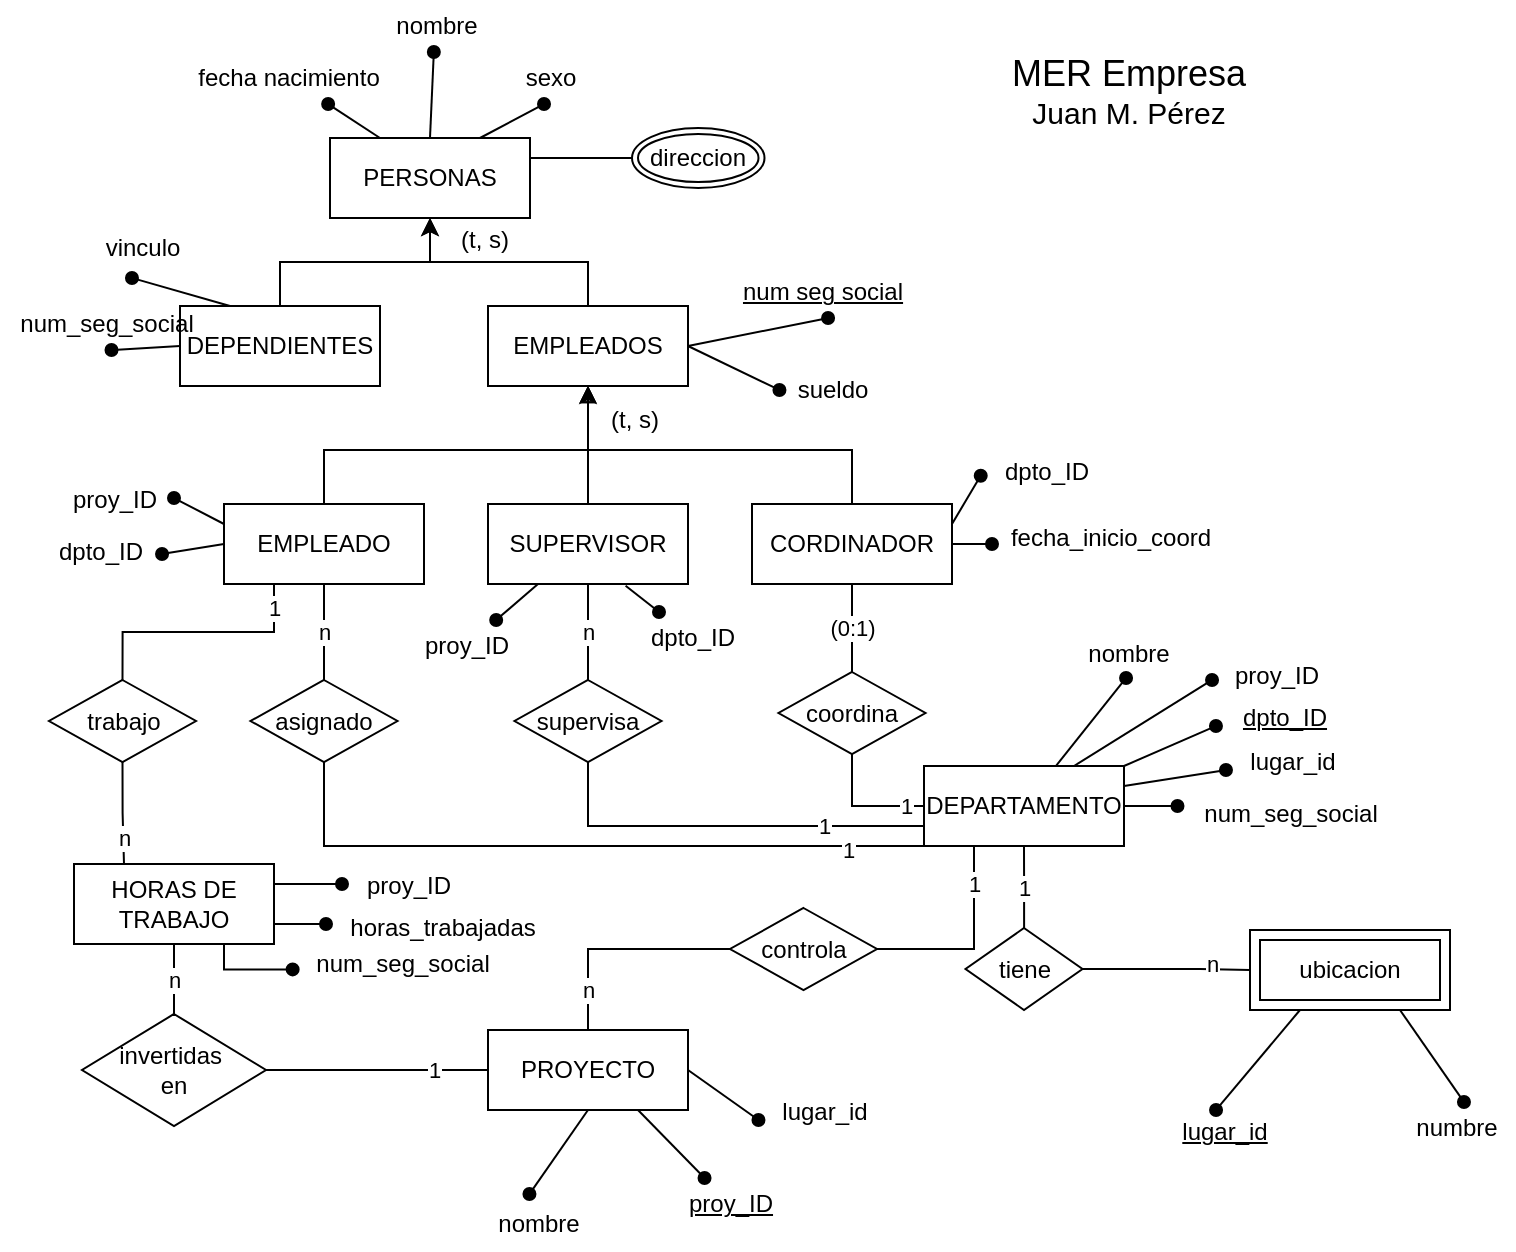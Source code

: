 <mxfile version="21.1.7" type="onedrive">
  <diagram name="Página-1" id="Lx9C0iMcdYgfopz6hupm">
    <mxGraphModel grid="0" page="1" gridSize="10" guides="1" tooltips="1" connect="1" arrows="1" fold="1" pageScale="1" pageWidth="827" pageHeight="1169" math="0" shadow="0">
      <root>
        <mxCell id="0" />
        <mxCell id="1" parent="0" />
        <mxCell id="v2lNbbgw6htRW_UuAFdc-28" style="rounded=0;orthogonalLoop=1;jettySize=auto;html=1;entryX=0.492;entryY=0.962;entryDx=0;entryDy=0;entryPerimeter=0;endArrow=oval;endFill=1;" edge="1" parent="1" source="v2lNbbgw6htRW_UuAFdc-1" target="v2lNbbgw6htRW_UuAFdc-26">
          <mxGeometry relative="1" as="geometry" />
        </mxCell>
        <mxCell id="v2lNbbgw6htRW_UuAFdc-29" style="rounded=0;orthogonalLoop=1;jettySize=auto;html=1;exitX=1;exitY=0;exitDx=0;exitDy=0;entryX=-0.067;entryY=0.654;entryDx=0;entryDy=0;entryPerimeter=0;endArrow=oval;endFill=1;" edge="1" parent="1" source="v2lNbbgw6htRW_UuAFdc-1" target="v2lNbbgw6htRW_UuAFdc-27">
          <mxGeometry relative="1" as="geometry" />
        </mxCell>
        <mxCell id="v2lNbbgw6htRW_UuAFdc-33" style="edgeStyle=orthogonalEdgeStyle;rounded=0;orthogonalLoop=1;jettySize=auto;html=1;exitX=0;exitY=0.75;exitDx=0;exitDy=0;entryX=0.5;entryY=1;entryDx=0;entryDy=0;endArrow=none;endFill=0;" edge="1" parent="1" source="v2lNbbgw6htRW_UuAFdc-1" target="v2lNbbgw6htRW_UuAFdc-25">
          <mxGeometry relative="1" as="geometry" />
        </mxCell>
        <mxCell id="v2lNbbgw6htRW_UuAFdc-54" value="1" style="edgeLabel;html=1;align=center;verticalAlign=middle;resizable=0;points=[];" vertex="1" connectable="0" parent="v2lNbbgw6htRW_UuAFdc-33">
          <mxGeometry x="-0.5" relative="1" as="geometry">
            <mxPoint as="offset" />
          </mxGeometry>
        </mxCell>
        <mxCell id="v2lNbbgw6htRW_UuAFdc-43" value="1" style="edgeStyle=orthogonalEdgeStyle;rounded=0;orthogonalLoop=1;jettySize=auto;html=1;exitX=0.25;exitY=1;exitDx=0;exitDy=0;entryX=1;entryY=0.5;entryDx=0;entryDy=0;endArrow=none;endFill=0;" edge="1" parent="1" source="v2lNbbgw6htRW_UuAFdc-1" target="v2lNbbgw6htRW_UuAFdc-40">
          <mxGeometry x="-0.62" relative="1" as="geometry">
            <mxPoint as="offset" />
          </mxGeometry>
        </mxCell>
        <mxCell id="v2lNbbgw6htRW_UuAFdc-52" style="edgeStyle=orthogonalEdgeStyle;rounded=0;orthogonalLoop=1;jettySize=auto;html=1;exitX=1;exitY=0.5;exitDx=0;exitDy=0;entryX=-0.031;entryY=0.346;entryDx=0;entryDy=0;entryPerimeter=0;endArrow=oval;endFill=1;" edge="1" parent="1" source="v2lNbbgw6htRW_UuAFdc-1" target="v2lNbbgw6htRW_UuAFdc-50">
          <mxGeometry relative="1" as="geometry" />
        </mxCell>
        <mxCell id="v2lNbbgw6htRW_UuAFdc-76" style="rounded=0;orthogonalLoop=1;jettySize=auto;html=1;exitX=1;exitY=0.25;exitDx=0;exitDy=0;entryX=-0.033;entryY=0.654;entryDx=0;entryDy=0;entryPerimeter=0;endArrow=oval;endFill=1;" edge="1" parent="1" source="v2lNbbgw6htRW_UuAFdc-1" target="v2lNbbgw6htRW_UuAFdc-75">
          <mxGeometry relative="1" as="geometry" />
        </mxCell>
        <mxCell id="v2lNbbgw6htRW_UuAFdc-77" style="rounded=0;orthogonalLoop=1;jettySize=auto;html=1;exitX=0.75;exitY=0;exitDx=0;exitDy=0;entryX=-0.033;entryY=0.577;entryDx=0;entryDy=0;entryPerimeter=0;endArrow=oval;endFill=1;" edge="1" parent="1" source="v2lNbbgw6htRW_UuAFdc-1" target="v2lNbbgw6htRW_UuAFdc-78">
          <mxGeometry relative="1" as="geometry">
            <mxPoint x="591" y="370" as="targetPoint" />
          </mxGeometry>
        </mxCell>
        <mxCell id="v2lNbbgw6htRW_UuAFdc-1" value="DEPARTAMENTO" style="whiteSpace=wrap;html=1;align=center;" vertex="1" parent="1">
          <mxGeometry x="470" y="443" width="100" height="40" as="geometry" />
        </mxCell>
        <mxCell id="v2lNbbgw6htRW_UuAFdc-12" style="rounded=0;orthogonalLoop=1;jettySize=auto;html=1;exitX=0.25;exitY=0;exitDx=0;exitDy=0;endArrow=oval;endFill=1;" edge="1" parent="1" source="v2lNbbgw6htRW_UuAFdc-59" target="v2lNbbgw6htRW_UuAFdc-14">
          <mxGeometry relative="1" as="geometry">
            <mxPoint x="234" y="246" as="targetPoint" />
          </mxGeometry>
        </mxCell>
        <mxCell id="v2lNbbgw6htRW_UuAFdc-13" style="rounded=0;orthogonalLoop=1;jettySize=auto;html=1;exitX=0.75;exitY=0;exitDx=0;exitDy=0;endArrow=oval;endFill=1;entryX=0.442;entryY=1;entryDx=0;entryDy=0;entryPerimeter=0;" edge="1" parent="1" source="v2lNbbgw6htRW_UuAFdc-59" target="v2lNbbgw6htRW_UuAFdc-15">
          <mxGeometry relative="1" as="geometry">
            <mxPoint x="304" y="229" as="targetPoint" />
          </mxGeometry>
        </mxCell>
        <mxCell id="v2lNbbgw6htRW_UuAFdc-16" style="rounded=0;orthogonalLoop=1;jettySize=auto;html=1;exitX=0.5;exitY=0;exitDx=0;exitDy=0;endArrow=oval;endFill=1;" edge="1" parent="1" source="v2lNbbgw6htRW_UuAFdc-59" target="v2lNbbgw6htRW_UuAFdc-17">
          <mxGeometry relative="1" as="geometry">
            <mxPoint x="255" y="198" as="targetPoint" />
          </mxGeometry>
        </mxCell>
        <mxCell id="v2lNbbgw6htRW_UuAFdc-18" style="rounded=0;orthogonalLoop=1;jettySize=auto;html=1;exitX=1;exitY=0.5;exitDx=0;exitDy=0;endArrow=oval;endFill=1;entryX=0.531;entryY=1;entryDx=0;entryDy=0;entryPerimeter=0;" edge="1" parent="1" source="v2lNbbgw6htRW_UuAFdc-3" target="v2lNbbgw6htRW_UuAFdc-19">
          <mxGeometry relative="1" as="geometry">
            <mxPoint x="302" y="113" as="targetPoint" />
          </mxGeometry>
        </mxCell>
        <mxCell id="v2lNbbgw6htRW_UuAFdc-20" style="rounded=0;orthogonalLoop=1;jettySize=auto;html=1;exitX=1;exitY=0.25;exitDx=0;exitDy=0;endArrow=none;endFill=0;entryX=0;entryY=0.5;entryDx=0;entryDy=0;" edge="1" parent="1" source="v2lNbbgw6htRW_UuAFdc-59" target="3enhpQpEc42d_-qlgLJK-4">
          <mxGeometry relative="1" as="geometry">
            <mxPoint x="332.974" y="140.012" as="targetPoint" />
          </mxGeometry>
        </mxCell>
        <mxCell id="v2lNbbgw6htRW_UuAFdc-22" style="rounded=0;orthogonalLoop=1;jettySize=auto;html=1;exitX=1;exitY=0.5;exitDx=0;exitDy=0;endArrow=oval;endFill=1;entryX=0.009;entryY=0.5;entryDx=0;entryDy=0;entryPerimeter=0;" edge="1" parent="1" source="v2lNbbgw6htRW_UuAFdc-3" target="v2lNbbgw6htRW_UuAFdc-23">
          <mxGeometry relative="1" as="geometry">
            <mxPoint x="391" y="259" as="targetPoint" />
          </mxGeometry>
        </mxCell>
        <mxCell id="v2lNbbgw6htRW_UuAFdc-64" style="edgeStyle=orthogonalEdgeStyle;rounded=0;orthogonalLoop=1;jettySize=auto;html=1;entryX=0.5;entryY=1;entryDx=0;entryDy=0;" edge="1" parent="1" source="v2lNbbgw6htRW_UuAFdc-3" target="v2lNbbgw6htRW_UuAFdc-59">
          <mxGeometry relative="1" as="geometry" />
        </mxCell>
        <mxCell id="v2lNbbgw6htRW_UuAFdc-3" value="EMPLEADOS" style="whiteSpace=wrap;html=1;align=center;" vertex="1" parent="1">
          <mxGeometry x="252" y="213" width="100" height="40" as="geometry" />
        </mxCell>
        <mxCell id="v2lNbbgw6htRW_UuAFdc-9" style="edgeStyle=orthogonalEdgeStyle;rounded=0;orthogonalLoop=1;jettySize=auto;html=1;entryX=0.5;entryY=1;entryDx=0;entryDy=0;" edge="1" parent="1" source="v2lNbbgw6htRW_UuAFdc-4" target="v2lNbbgw6htRW_UuAFdc-3">
          <mxGeometry relative="1" as="geometry">
            <Array as="points">
              <mxPoint x="170" y="285" />
              <mxPoint x="302" y="285" />
            </Array>
          </mxGeometry>
        </mxCell>
        <mxCell id="v2lNbbgw6htRW_UuAFdc-55" style="rounded=0;orthogonalLoop=1;jettySize=auto;html=1;exitX=0;exitY=0.25;exitDx=0;exitDy=0;entryX=1;entryY=0.462;entryDx=0;entryDy=0;entryPerimeter=0;endArrow=oval;endFill=1;" edge="1" parent="1" source="v2lNbbgw6htRW_UuAFdc-4" target="v2lNbbgw6htRW_UuAFdc-53">
          <mxGeometry relative="1" as="geometry" />
        </mxCell>
        <mxCell id="v2lNbbgw6htRW_UuAFdc-57" style="rounded=0;orthogonalLoop=1;jettySize=auto;html=1;exitX=0;exitY=0.5;exitDx=0;exitDy=0;entryX=1.017;entryY=0.538;entryDx=0;entryDy=0;entryPerimeter=0;endArrow=oval;endFill=1;" edge="1" parent="1" source="v2lNbbgw6htRW_UuAFdc-4" target="v2lNbbgw6htRW_UuAFdc-56">
          <mxGeometry relative="1" as="geometry" />
        </mxCell>
        <mxCell id="v2lNbbgw6htRW_UuAFdc-79" value="1" style="edgeStyle=orthogonalEdgeStyle;rounded=0;orthogonalLoop=1;jettySize=auto;html=1;exitX=0.25;exitY=1;exitDx=0;exitDy=0;entryX=0.5;entryY=0;entryDx=0;entryDy=0;endArrow=none;endFill=0;" edge="1" parent="1" source="v2lNbbgw6htRW_UuAFdc-4" target="v2lNbbgw6htRW_UuAFdc-90">
          <mxGeometry x="-0.806" relative="1" as="geometry">
            <mxPoint x="87" y="368" as="targetPoint" />
            <mxPoint as="offset" />
          </mxGeometry>
        </mxCell>
        <mxCell id="v2lNbbgw6htRW_UuAFdc-4" value="EMPLEADO" style="whiteSpace=wrap;html=1;align=center;" vertex="1" parent="1">
          <mxGeometry x="120" y="312" width="100" height="40" as="geometry" />
        </mxCell>
        <mxCell id="v2lNbbgw6htRW_UuAFdc-8" style="edgeStyle=orthogonalEdgeStyle;rounded=0;orthogonalLoop=1;jettySize=auto;html=1;entryX=0.5;entryY=1;entryDx=0;entryDy=0;endArrow=block;endFill=0;" edge="1" parent="1" source="v2lNbbgw6htRW_UuAFdc-5" target="v2lNbbgw6htRW_UuAFdc-3">
          <mxGeometry relative="1" as="geometry" />
        </mxCell>
        <mxCell id="v2lNbbgw6htRW_UuAFdc-5" value="SUPERVISOR" style="whiteSpace=wrap;html=1;align=center;" vertex="1" parent="1">
          <mxGeometry x="252" y="312" width="100" height="40" as="geometry" />
        </mxCell>
        <mxCell id="v2lNbbgw6htRW_UuAFdc-7" style="edgeStyle=orthogonalEdgeStyle;rounded=0;orthogonalLoop=1;jettySize=auto;html=1;entryX=0.5;entryY=1;entryDx=0;entryDy=0;endArrow=block;endFill=0;" edge="1" parent="1" source="v2lNbbgw6htRW_UuAFdc-6" target="v2lNbbgw6htRW_UuAFdc-3">
          <mxGeometry relative="1" as="geometry">
            <Array as="points">
              <mxPoint x="434" y="285" />
              <mxPoint x="302" y="285" />
            </Array>
          </mxGeometry>
        </mxCell>
        <mxCell id="v2lNbbgw6htRW_UuAFdc-31" value="(0:1)" style="rounded=0;orthogonalLoop=1;jettySize=auto;html=1;exitX=0.5;exitY=1;exitDx=0;exitDy=0;entryX=0.5;entryY=0;entryDx=0;entryDy=0;endArrow=none;endFill=0;" edge="1" parent="1" source="v2lNbbgw6htRW_UuAFdc-6" target="v2lNbbgw6htRW_UuAFdc-30">
          <mxGeometry relative="1" as="geometry" />
        </mxCell>
        <mxCell id="v2lNbbgw6htRW_UuAFdc-68" style="rounded=0;orthogonalLoop=1;jettySize=auto;html=1;exitX=1;exitY=0.5;exitDx=0;exitDy=0;endArrow=oval;endFill=1;entryX=0;entryY=0.615;entryDx=0;entryDy=0;entryPerimeter=0;" edge="1" parent="1" source="v2lNbbgw6htRW_UuAFdc-6" target="v2lNbbgw6htRW_UuAFdc-69">
          <mxGeometry relative="1" as="geometry">
            <mxPoint x="518" y="332" as="targetPoint" />
          </mxGeometry>
        </mxCell>
        <mxCell id="v2lNbbgw6htRW_UuAFdc-102" style="rounded=0;orthogonalLoop=1;jettySize=auto;html=1;exitX=1;exitY=0.25;exitDx=0;exitDy=0;entryX=-0.044;entryY=0.571;entryDx=0;entryDy=0;entryPerimeter=0;endArrow=oval;endFill=1;" edge="1" parent="1" source="v2lNbbgw6htRW_UuAFdc-6" target="v2lNbbgw6htRW_UuAFdc-101">
          <mxGeometry relative="1" as="geometry" />
        </mxCell>
        <mxCell id="v2lNbbgw6htRW_UuAFdc-6" value="CORDINADOR" style="whiteSpace=wrap;html=1;align=center;" vertex="1" parent="1">
          <mxGeometry x="384" y="312" width="100" height="40" as="geometry" />
        </mxCell>
        <mxCell id="v2lNbbgw6htRW_UuAFdc-72" style="rounded=0;orthogonalLoop=1;jettySize=auto;html=1;exitX=0.25;exitY=1;exitDx=0;exitDy=0;entryX=0.443;entryY=0.077;entryDx=0;entryDy=0;entryPerimeter=0;endArrow=oval;endFill=1;" edge="1" parent="1" source="3enhpQpEc42d_-qlgLJK-8" target="v2lNbbgw6htRW_UuAFdc-71">
          <mxGeometry relative="1" as="geometry" />
        </mxCell>
        <mxCell id="v2lNbbgw6htRW_UuAFdc-73" style="rounded=0;orthogonalLoop=1;jettySize=auto;html=1;exitX=0.75;exitY=1;exitDx=0;exitDy=0;entryX=0.576;entryY=0;entryDx=0;entryDy=0;entryPerimeter=0;endArrow=oval;endFill=1;" edge="1" parent="1" source="3enhpQpEc42d_-qlgLJK-8" target="v2lNbbgw6htRW_UuAFdc-70">
          <mxGeometry relative="1" as="geometry" />
        </mxCell>
        <mxCell id="v2lNbbgw6htRW_UuAFdc-47" style="rounded=0;orthogonalLoop=1;jettySize=auto;html=1;exitX=0.5;exitY=1;exitDx=0;exitDy=0;entryX=0.436;entryY=-0.077;entryDx=0;entryDy=0;entryPerimeter=0;endArrow=oval;endFill=1;" edge="1" parent="1" source="v2lNbbgw6htRW_UuAFdc-11" target="v2lNbbgw6htRW_UuAFdc-46">
          <mxGeometry relative="1" as="geometry" />
        </mxCell>
        <mxCell id="v2lNbbgw6htRW_UuAFdc-48" style="rounded=0;orthogonalLoop=1;jettySize=auto;html=1;exitX=0.75;exitY=1;exitDx=0;exitDy=0;endArrow=oval;endFill=1;" edge="1" parent="1" source="v2lNbbgw6htRW_UuAFdc-11" target="v2lNbbgw6htRW_UuAFdc-45">
          <mxGeometry relative="1" as="geometry" />
        </mxCell>
        <mxCell id="v2lNbbgw6htRW_UuAFdc-87" value="1" style="edgeStyle=orthogonalEdgeStyle;rounded=0;orthogonalLoop=1;jettySize=auto;html=1;exitX=0;exitY=0.5;exitDx=0;exitDy=0;entryX=1;entryY=0.5;entryDx=0;entryDy=0;endArrow=none;endFill=0;" edge="1" parent="1" source="v2lNbbgw6htRW_UuAFdc-11" target="v2lNbbgw6htRW_UuAFdc-86">
          <mxGeometry x="-0.513" relative="1" as="geometry">
            <mxPoint as="offset" />
          </mxGeometry>
        </mxCell>
        <mxCell id="v2lNbbgw6htRW_UuAFdc-11" value="PROYECTO" style="whiteSpace=wrap;html=1;align=center;" vertex="1" parent="1">
          <mxGeometry x="252" y="575" width="100" height="40" as="geometry" />
        </mxCell>
        <mxCell id="v2lNbbgw6htRW_UuAFdc-14" value="fecha nacimiento" style="text;html=1;align=center;verticalAlign=middle;resizable=0;points=[];autosize=1;strokeColor=none;fillColor=none;" vertex="1" parent="1">
          <mxGeometry x="97.75" y="86" width="109" height="26" as="geometry" />
        </mxCell>
        <mxCell id="v2lNbbgw6htRW_UuAFdc-15" value="sexo" style="text;html=1;align=center;verticalAlign=middle;resizable=0;points=[];autosize=1;strokeColor=none;fillColor=none;" vertex="1" parent="1">
          <mxGeometry x="261" y="86" width="43" height="26" as="geometry" />
        </mxCell>
        <mxCell id="v2lNbbgw6htRW_UuAFdc-17" value="nombre" style="text;html=1;align=center;verticalAlign=middle;resizable=0;points=[];autosize=1;strokeColor=none;fillColor=none;" vertex="1" parent="1">
          <mxGeometry x="196" y="60" width="59" height="26" as="geometry" />
        </mxCell>
        <mxCell id="v2lNbbgw6htRW_UuAFdc-19" value="num seg social" style="text;html=1;align=center;verticalAlign=middle;resizable=0;points=[];autosize=1;strokeColor=none;fillColor=none;fontStyle=4" vertex="1" parent="1">
          <mxGeometry x="370" y="193" width="98" height="26" as="geometry" />
        </mxCell>
        <mxCell id="v2lNbbgw6htRW_UuAFdc-23" value="sueldo" style="text;html=1;align=center;verticalAlign=middle;resizable=0;points=[];autosize=1;strokeColor=none;fillColor=none;" vertex="1" parent="1">
          <mxGeometry x="397.25" y="242" width="53" height="26" as="geometry" />
        </mxCell>
        <mxCell id="v2lNbbgw6htRW_UuAFdc-35" value="n" style="edgeStyle=orthogonalEdgeStyle;rounded=0;orthogonalLoop=1;jettySize=auto;html=1;exitX=0.5;exitY=0;exitDx=0;exitDy=0;entryX=0.5;entryY=1;entryDx=0;entryDy=0;endArrow=none;endFill=0;" edge="1" parent="1" source="v2lNbbgw6htRW_UuAFdc-24" target="v2lNbbgw6htRW_UuAFdc-4">
          <mxGeometry relative="1" as="geometry" />
        </mxCell>
        <mxCell id="v2lNbbgw6htRW_UuAFdc-36" value="1" style="edgeStyle=orthogonalEdgeStyle;rounded=0;orthogonalLoop=1;jettySize=auto;html=1;exitX=0.5;exitY=1;exitDx=0;exitDy=0;entryX=0;entryY=1;entryDx=0;entryDy=0;endArrow=none;endFill=0;" edge="1" parent="1" source="v2lNbbgw6htRW_UuAFdc-24" target="v2lNbbgw6htRW_UuAFdc-1">
          <mxGeometry x="0.778" y="-2" relative="1" as="geometry">
            <Array as="points">
              <mxPoint x="170" y="483" />
            </Array>
            <mxPoint as="offset" />
          </mxGeometry>
        </mxCell>
        <mxCell id="v2lNbbgw6htRW_UuAFdc-24" value="asignado" style="shape=rhombus;perimeter=rhombusPerimeter;whiteSpace=wrap;html=1;align=center;" vertex="1" parent="1">
          <mxGeometry x="133.25" y="400" width="73.5" height="41" as="geometry" />
        </mxCell>
        <mxCell id="v2lNbbgw6htRW_UuAFdc-34" value="n" style="edgeStyle=orthogonalEdgeStyle;rounded=0;orthogonalLoop=1;jettySize=auto;html=1;exitX=0.5;exitY=0;exitDx=0;exitDy=0;entryX=0.5;entryY=1;entryDx=0;entryDy=0;endArrow=none;endFill=0;" edge="1" parent="1" source="v2lNbbgw6htRW_UuAFdc-25" target="v2lNbbgw6htRW_UuAFdc-5">
          <mxGeometry relative="1" as="geometry" />
        </mxCell>
        <mxCell id="v2lNbbgw6htRW_UuAFdc-25" value="supervisa" style="shape=rhombus;perimeter=rhombusPerimeter;whiteSpace=wrap;html=1;align=center;" vertex="1" parent="1">
          <mxGeometry x="265.25" y="400" width="73.5" height="41" as="geometry" />
        </mxCell>
        <mxCell id="v2lNbbgw6htRW_UuAFdc-26" value="nombre" style="text;html=1;align=center;verticalAlign=middle;resizable=0;points=[];autosize=1;strokeColor=none;fillColor=none;" vertex="1" parent="1">
          <mxGeometry x="542" y="374" width="59" height="26" as="geometry" />
        </mxCell>
        <mxCell id="v2lNbbgw6htRW_UuAFdc-27" value="dpto_ID" style="text;html=1;align=center;verticalAlign=middle;resizable=0;points=[];autosize=1;strokeColor=none;fillColor=none;fontStyle=4" vertex="1" parent="1">
          <mxGeometry x="620" y="406" width="60" height="26" as="geometry" />
        </mxCell>
        <mxCell id="v2lNbbgw6htRW_UuAFdc-32" value="1" style="edgeStyle=orthogonalEdgeStyle;rounded=0;orthogonalLoop=1;jettySize=auto;html=1;exitX=0.5;exitY=1;exitDx=0;exitDy=0;entryX=0;entryY=0.5;entryDx=0;entryDy=0;endArrow=none;endFill=0;" edge="1" parent="1" source="v2lNbbgw6htRW_UuAFdc-30" target="v2lNbbgw6htRW_UuAFdc-1">
          <mxGeometry x="0.71" relative="1" as="geometry">
            <mxPoint as="offset" />
          </mxGeometry>
        </mxCell>
        <mxCell id="v2lNbbgw6htRW_UuAFdc-30" value="coordina" style="shape=rhombus;perimeter=rhombusPerimeter;whiteSpace=wrap;html=1;align=center;" vertex="1" parent="1">
          <mxGeometry x="397.25" y="396" width="73.5" height="41" as="geometry" />
        </mxCell>
        <mxCell id="v2lNbbgw6htRW_UuAFdc-38" value="1" style="edgeStyle=orthogonalEdgeStyle;rounded=0;orthogonalLoop=1;jettySize=auto;html=1;entryX=0.5;entryY=1;entryDx=0;entryDy=0;endArrow=none;endFill=0;" edge="1" parent="1" source="v2lNbbgw6htRW_UuAFdc-37" target="v2lNbbgw6htRW_UuAFdc-1">
          <mxGeometry relative="1" as="geometry" />
        </mxCell>
        <mxCell id="v2lNbbgw6htRW_UuAFdc-39" value="n" style="edgeStyle=orthogonalEdgeStyle;rounded=0;orthogonalLoop=1;jettySize=auto;html=1;exitX=1;exitY=0.5;exitDx=0;exitDy=0;entryX=0;entryY=0.5;entryDx=0;entryDy=0;endArrow=none;endFill=0;" edge="1" parent="1" source="v2lNbbgw6htRW_UuAFdc-37" target="3enhpQpEc42d_-qlgLJK-8">
          <mxGeometry x="0.539" y="4" relative="1" as="geometry">
            <Array as="points">
              <mxPoint x="608" y="544" />
            </Array>
            <mxPoint y="1" as="offset" />
          </mxGeometry>
        </mxCell>
        <mxCell id="v2lNbbgw6htRW_UuAFdc-37" value="tiene" style="shape=rhombus;perimeter=rhombusPerimeter;whiteSpace=wrap;html=1;align=center;" vertex="1" parent="1">
          <mxGeometry x="490.75" y="524" width="58.5" height="41" as="geometry" />
        </mxCell>
        <mxCell id="v2lNbbgw6htRW_UuAFdc-44" value="n" style="edgeStyle=orthogonalEdgeStyle;rounded=0;orthogonalLoop=1;jettySize=auto;html=1;exitX=0;exitY=0.5;exitDx=0;exitDy=0;entryX=0.5;entryY=0;entryDx=0;entryDy=0;endArrow=none;endFill=0;" edge="1" parent="1" source="v2lNbbgw6htRW_UuAFdc-40" target="v2lNbbgw6htRW_UuAFdc-11">
          <mxGeometry x="0.641" relative="1" as="geometry">
            <mxPoint as="offset" />
          </mxGeometry>
        </mxCell>
        <mxCell id="v2lNbbgw6htRW_UuAFdc-40" value="controla" style="shape=rhombus;perimeter=rhombusPerimeter;whiteSpace=wrap;html=1;align=center;" vertex="1" parent="1">
          <mxGeometry x="373" y="514" width="73.5" height="41" as="geometry" />
        </mxCell>
        <mxCell id="v2lNbbgw6htRW_UuAFdc-45" value="proy_ID" style="text;html=1;align=center;verticalAlign=middle;resizable=0;points=[];autosize=1;strokeColor=none;fillColor=none;fontStyle=4" vertex="1" parent="1">
          <mxGeometry x="343" y="649" width="60" height="26" as="geometry" />
        </mxCell>
        <mxCell id="v2lNbbgw6htRW_UuAFdc-46" value="nombre" style="text;html=1;align=center;verticalAlign=middle;resizable=0;points=[];autosize=1;strokeColor=none;fillColor=none;" vertex="1" parent="1">
          <mxGeometry x="247" y="659" width="59" height="26" as="geometry" />
        </mxCell>
        <mxCell id="v2lNbbgw6htRW_UuAFdc-50" value="num_seg_social" style="text;html=1;align=center;verticalAlign=middle;resizable=0;points=[];autosize=1;strokeColor=none;fillColor=none;" vertex="1" parent="1">
          <mxGeometry x="600" y="454" width="105" height="26" as="geometry" />
        </mxCell>
        <mxCell id="v2lNbbgw6htRW_UuAFdc-53" value="proy_ID" style="text;html=1;align=center;verticalAlign=middle;resizable=0;points=[];autosize=1;strokeColor=none;fillColor=none;" vertex="1" parent="1">
          <mxGeometry x="35" y="297" width="60" height="26" as="geometry" />
        </mxCell>
        <mxCell id="v2lNbbgw6htRW_UuAFdc-56" value="dpto_ID" style="text;html=1;align=center;verticalAlign=middle;resizable=0;points=[];autosize=1;strokeColor=none;fillColor=none;" vertex="1" parent="1">
          <mxGeometry x="28" y="323" width="60" height="26" as="geometry" />
        </mxCell>
        <mxCell id="v2lNbbgw6htRW_UuAFdc-63" style="edgeStyle=orthogonalEdgeStyle;rounded=0;orthogonalLoop=1;jettySize=auto;html=1;exitX=0.5;exitY=0;exitDx=0;exitDy=0;entryX=0.5;entryY=1;entryDx=0;entryDy=0;" edge="1" parent="1" source="v2lNbbgw6htRW_UuAFdc-58" target="v2lNbbgw6htRW_UuAFdc-59">
          <mxGeometry relative="1" as="geometry" />
        </mxCell>
        <mxCell id="v2lNbbgw6htRW_UuAFdc-58" value="DEPENDIENTES" style="whiteSpace=wrap;html=1;align=center;" vertex="1" parent="1">
          <mxGeometry x="98" y="213" width="100" height="40" as="geometry" />
        </mxCell>
        <mxCell id="v2lNbbgw6htRW_UuAFdc-59" value="PERSONAS" style="whiteSpace=wrap;html=1;align=center;" vertex="1" parent="1">
          <mxGeometry x="173" y="129" width="100" height="40" as="geometry" />
        </mxCell>
        <mxCell id="v2lNbbgw6htRW_UuAFdc-61" value="vinculo" style="text;html=1;align=center;verticalAlign=middle;resizable=0;points=[];autosize=1;strokeColor=none;fillColor=none;" vertex="1" parent="1">
          <mxGeometry x="51" y="171" width="55" height="26" as="geometry" />
        </mxCell>
        <mxCell id="v2lNbbgw6htRW_UuAFdc-66" style="rounded=0;orthogonalLoop=1;jettySize=auto;html=1;endArrow=oval;endFill=1;entryX=0.418;entryY=1.077;entryDx=0;entryDy=0;entryPerimeter=0;exitX=0.25;exitY=0;exitDx=0;exitDy=0;" edge="1" parent="1" source="v2lNbbgw6htRW_UuAFdc-58" target="v2lNbbgw6htRW_UuAFdc-61">
          <mxGeometry relative="1" as="geometry">
            <mxPoint x="79" y="198" as="targetPoint" />
            <mxPoint x="123" y="198" as="sourcePoint" />
          </mxGeometry>
        </mxCell>
        <mxCell id="v2lNbbgw6htRW_UuAFdc-69" value="fecha_inicio_coord" style="text;html=1;align=center;verticalAlign=middle;resizable=0;points=[];autosize=1;strokeColor=none;fillColor=none;" vertex="1" parent="1">
          <mxGeometry x="504" y="316" width="118" height="26" as="geometry" />
        </mxCell>
        <mxCell id="v2lNbbgw6htRW_UuAFdc-70" value="numbre" style="text;html=1;align=center;verticalAlign=middle;resizable=0;points=[];autosize=1;strokeColor=none;fillColor=none;" vertex="1" parent="1">
          <mxGeometry x="706" y="611" width="59" height="26" as="geometry" />
        </mxCell>
        <mxCell id="v2lNbbgw6htRW_UuAFdc-71" value="lugar_id" style="text;html=1;align=center;verticalAlign=middle;resizable=0;points=[];autosize=1;strokeColor=none;fillColor=none;fontStyle=4" vertex="1" parent="1">
          <mxGeometry x="589" y="613" width="61" height="26" as="geometry" />
        </mxCell>
        <mxCell id="v2lNbbgw6htRW_UuAFdc-75" value="lugar_id" style="text;html=1;align=center;verticalAlign=middle;resizable=0;points=[];autosize=1;strokeColor=none;fillColor=none;" vertex="1" parent="1">
          <mxGeometry x="623" y="428" width="61" height="26" as="geometry" />
        </mxCell>
        <mxCell id="v2lNbbgw6htRW_UuAFdc-78" value="proy_ID" style="text;html=1;align=center;verticalAlign=middle;resizable=0;points=[];autosize=1;strokeColor=none;fillColor=none;fontStyle=0" vertex="1" parent="1">
          <mxGeometry x="616" y="385" width="60" height="26" as="geometry" />
        </mxCell>
        <mxCell id="v2lNbbgw6htRW_UuAFdc-93" style="edgeStyle=orthogonalEdgeStyle;rounded=0;orthogonalLoop=1;jettySize=auto;html=1;exitX=1;exitY=0.25;exitDx=0;exitDy=0;entryX=-0.05;entryY=0.462;entryDx=0;entryDy=0;entryPerimeter=0;endArrow=oval;endFill=1;" edge="1" parent="1" source="v2lNbbgw6htRW_UuAFdc-81" target="v2lNbbgw6htRW_UuAFdc-83">
          <mxGeometry relative="1" as="geometry" />
        </mxCell>
        <mxCell id="v2lNbbgw6htRW_UuAFdc-95" style="edgeStyle=orthogonalEdgeStyle;rounded=0;orthogonalLoop=1;jettySize=auto;html=1;exitX=0.75;exitY=1;exitDx=0;exitDy=0;entryX=-0.016;entryY=0.604;entryDx=0;entryDy=0;entryPerimeter=0;endArrow=oval;endFill=1;" edge="1" parent="1" source="v2lNbbgw6htRW_UuAFdc-81" target="v2lNbbgw6htRW_UuAFdc-85">
          <mxGeometry relative="1" as="geometry">
            <Array as="points">
              <mxPoint x="120" y="545" />
            </Array>
          </mxGeometry>
        </mxCell>
        <mxCell id="3enhpQpEc42d_-qlgLJK-2" style="edgeStyle=orthogonalEdgeStyle;rounded=0;orthogonalLoop=1;jettySize=auto;html=1;exitX=1;exitY=0.75;exitDx=0;exitDy=0;entryX=-0.018;entryY=0.385;entryDx=0;entryDy=0;entryPerimeter=0;endArrow=oval;endFill=1;" edge="1" parent="1" source="v2lNbbgw6htRW_UuAFdc-81" target="3enhpQpEc42d_-qlgLJK-1">
          <mxGeometry relative="1" as="geometry" />
        </mxCell>
        <mxCell id="v2lNbbgw6htRW_UuAFdc-81" value="HORAS DE TRABAJO" style="whiteSpace=wrap;html=1;align=center;" vertex="1" parent="1">
          <mxGeometry x="45" y="492" width="100" height="40" as="geometry" />
        </mxCell>
        <mxCell id="v2lNbbgw6htRW_UuAFdc-83" value="proy_ID" style="text;html=1;align=center;verticalAlign=middle;resizable=0;points=[];autosize=1;strokeColor=none;fillColor=none;" vertex="1" parent="1">
          <mxGeometry x="182" y="490" width="60" height="26" as="geometry" />
        </mxCell>
        <mxCell id="v2lNbbgw6htRW_UuAFdc-85" value="num_seg_social" style="text;html=1;align=center;verticalAlign=middle;resizable=0;points=[];autosize=1;strokeColor=none;fillColor=none;fontStyle=0" vertex="1" parent="1">
          <mxGeometry x="156" y="529" width="105" height="26" as="geometry" />
        </mxCell>
        <mxCell id="v2lNbbgw6htRW_UuAFdc-88" value="n" style="edgeStyle=orthogonalEdgeStyle;rounded=0;orthogonalLoop=1;jettySize=auto;html=1;exitX=0.5;exitY=0;exitDx=0;exitDy=0;entryX=0.5;entryY=1;entryDx=0;entryDy=0;endArrow=none;endFill=0;" edge="1" parent="1" source="v2lNbbgw6htRW_UuAFdc-86" target="v2lNbbgw6htRW_UuAFdc-81">
          <mxGeometry relative="1" as="geometry" />
        </mxCell>
        <mxCell id="v2lNbbgw6htRW_UuAFdc-86" value="invertidas&amp;nbsp;&lt;br&gt;en" style="shape=rhombus;perimeter=rhombusPerimeter;whiteSpace=wrap;html=1;align=center;" vertex="1" parent="1">
          <mxGeometry x="49" y="567" width="92" height="56" as="geometry" />
        </mxCell>
        <mxCell id="v2lNbbgw6htRW_UuAFdc-91" value="n" style="edgeStyle=orthogonalEdgeStyle;rounded=0;orthogonalLoop=1;jettySize=auto;html=1;exitX=0.5;exitY=1;exitDx=0;exitDy=0;entryX=0.25;entryY=0;entryDx=0;entryDy=0;endArrow=none;endFill=0;" edge="1" parent="1" source="v2lNbbgw6htRW_UuAFdc-90" target="v2lNbbgw6htRW_UuAFdc-81">
          <mxGeometry x="0.498" relative="1" as="geometry">
            <mxPoint as="offset" />
          </mxGeometry>
        </mxCell>
        <mxCell id="v2lNbbgw6htRW_UuAFdc-90" value="trabajo" style="shape=rhombus;perimeter=rhombusPerimeter;whiteSpace=wrap;html=1;align=center;" vertex="1" parent="1">
          <mxGeometry x="32.5" y="400" width="73.5" height="41" as="geometry" />
        </mxCell>
        <mxCell id="v2lNbbgw6htRW_UuAFdc-96" style="rounded=0;orthogonalLoop=1;jettySize=auto;html=1;exitX=1;exitY=0.5;exitDx=0;exitDy=0;entryX=-0.033;entryY=0.654;entryDx=0;entryDy=0;entryPerimeter=0;endArrow=oval;endFill=1;" edge="1" parent="1" source="v2lNbbgw6htRW_UuAFdc-11" target="v2lNbbgw6htRW_UuAFdc-97">
          <mxGeometry relative="1" as="geometry">
            <mxPoint x="350" y="614" as="sourcePoint" />
          </mxGeometry>
        </mxCell>
        <mxCell id="v2lNbbgw6htRW_UuAFdc-97" value="lugar_id" style="text;html=1;align=center;verticalAlign=middle;resizable=0;points=[];autosize=1;strokeColor=none;fillColor=none;" vertex="1" parent="1">
          <mxGeometry x="389.25" y="603" width="61" height="26" as="geometry" />
        </mxCell>
        <mxCell id="v2lNbbgw6htRW_UuAFdc-98" value="(t, s)" style="text;html=1;align=center;verticalAlign=middle;resizable=0;points=[];autosize=1;strokeColor=none;fillColor=none;" vertex="1" parent="1">
          <mxGeometry x="304" y="257" width="42" height="26" as="geometry" />
        </mxCell>
        <mxCell id="v2lNbbgw6htRW_UuAFdc-99" value="(t, s)" style="text;html=1;align=center;verticalAlign=middle;resizable=0;points=[];autosize=1;strokeColor=none;fillColor=none;" vertex="1" parent="1">
          <mxGeometry x="229" y="167" width="42" height="26" as="geometry" />
        </mxCell>
        <mxCell id="v2lNbbgw6htRW_UuAFdc-100" value="&lt;font style=&quot;&quot;&gt;&lt;font style=&quot;font-size: 18px;&quot;&gt;MER Empresa&lt;/font&gt;&lt;br&gt;&lt;span style=&quot;font-size: 15px;&quot;&gt;Juan M. Pérez&lt;/span&gt;&lt;/font&gt;" style="text;html=1;align=center;verticalAlign=middle;resizable=0;points=[];autosize=1;strokeColor=none;fillColor=none;" vertex="1" parent="1">
          <mxGeometry x="504" y="80" width="135" height="52" as="geometry" />
        </mxCell>
        <mxCell id="v2lNbbgw6htRW_UuAFdc-101" value="dpto_ID" style="text;html=1;align=center;verticalAlign=middle;resizable=0;points=[];autosize=1;strokeColor=none;fillColor=none;" vertex="1" parent="1">
          <mxGeometry x="501" y="283" width="60" height="26" as="geometry" />
        </mxCell>
        <mxCell id="v2lNbbgw6htRW_UuAFdc-103" value="proy_ID" style="text;html=1;align=center;verticalAlign=middle;resizable=0;points=[];autosize=1;strokeColor=none;fillColor=none;" vertex="1" parent="1">
          <mxGeometry x="211" y="370" width="60" height="26" as="geometry" />
        </mxCell>
        <mxCell id="v2lNbbgw6htRW_UuAFdc-104" style="rounded=0;orthogonalLoop=1;jettySize=auto;html=1;exitX=0.25;exitY=1;exitDx=0;exitDy=0;endArrow=oval;endFill=1;" edge="1" parent="1" source="v2lNbbgw6htRW_UuAFdc-5" target="v2lNbbgw6htRW_UuAFdc-103">
          <mxGeometry relative="1" as="geometry">
            <mxPoint x="130" y="332" as="sourcePoint" />
            <mxPoint x="105" y="319" as="targetPoint" />
          </mxGeometry>
        </mxCell>
        <mxCell id="v2lNbbgw6htRW_UuAFdc-105" value="dpto_ID" style="text;html=1;align=center;verticalAlign=middle;resizable=0;points=[];autosize=1;strokeColor=none;fillColor=none;" vertex="1" parent="1">
          <mxGeometry x="324" y="366" width="60" height="26" as="geometry" />
        </mxCell>
        <mxCell id="v2lNbbgw6htRW_UuAFdc-106" style="rounded=0;orthogonalLoop=1;jettySize=auto;html=1;exitX=0.688;exitY=1.021;exitDx=0;exitDy=0;endArrow=oval;endFill=1;exitPerimeter=0;" edge="1" parent="1" source="v2lNbbgw6htRW_UuAFdc-5" target="v2lNbbgw6htRW_UuAFdc-105">
          <mxGeometry relative="1" as="geometry">
            <mxPoint x="287" y="362" as="sourcePoint" />
            <mxPoint x="266" y="380" as="targetPoint" />
          </mxGeometry>
        </mxCell>
        <mxCell id="3enhpQpEc42d_-qlgLJK-1" value="horas_trabajadas" style="text;html=1;align=center;verticalAlign=middle;resizable=0;points=[];autosize=1;strokeColor=none;fillColor=none;" vertex="1" parent="1">
          <mxGeometry x="173" y="511" width="111" height="26" as="geometry" />
        </mxCell>
        <mxCell id="3enhpQpEc42d_-qlgLJK-4" value="direccion" style="ellipse;shape=doubleEllipse;margin=3;whiteSpace=wrap;html=1;align=center;" vertex="1" parent="1">
          <mxGeometry x="324" y="124" width="66.25" height="30" as="geometry" />
        </mxCell>
        <mxCell id="3enhpQpEc42d_-qlgLJK-6" style="rounded=0;orthogonalLoop=1;jettySize=auto;html=1;exitX=0;exitY=0.5;exitDx=0;exitDy=0;endArrow=oval;endFill=1;entryX=0.531;entryY=1;entryDx=0;entryDy=0;entryPerimeter=0;" edge="1" parent="1" source="v2lNbbgw6htRW_UuAFdc-58" target="3enhpQpEc42d_-qlgLJK-7">
          <mxGeometry relative="1" as="geometry">
            <mxPoint x="-85" y="113" as="targetPoint" />
            <mxPoint x="-35" y="233" as="sourcePoint" />
          </mxGeometry>
        </mxCell>
        <mxCell id="3enhpQpEc42d_-qlgLJK-7" value="num_seg_social" style="text;html=1;align=center;verticalAlign=middle;resizable=0;points=[];autosize=1;strokeColor=none;fillColor=none;fontStyle=0" vertex="1" parent="1">
          <mxGeometry x="8" y="209" width="105" height="26" as="geometry" />
        </mxCell>
        <mxCell id="3enhpQpEc42d_-qlgLJK-8" value="ubicacion" style="shape=ext;margin=3;double=1;whiteSpace=wrap;html=1;align=center;" vertex="1" parent="1">
          <mxGeometry x="633" y="525" width="100" height="40" as="geometry" />
        </mxCell>
      </root>
    </mxGraphModel>
  </diagram>
</mxfile>
